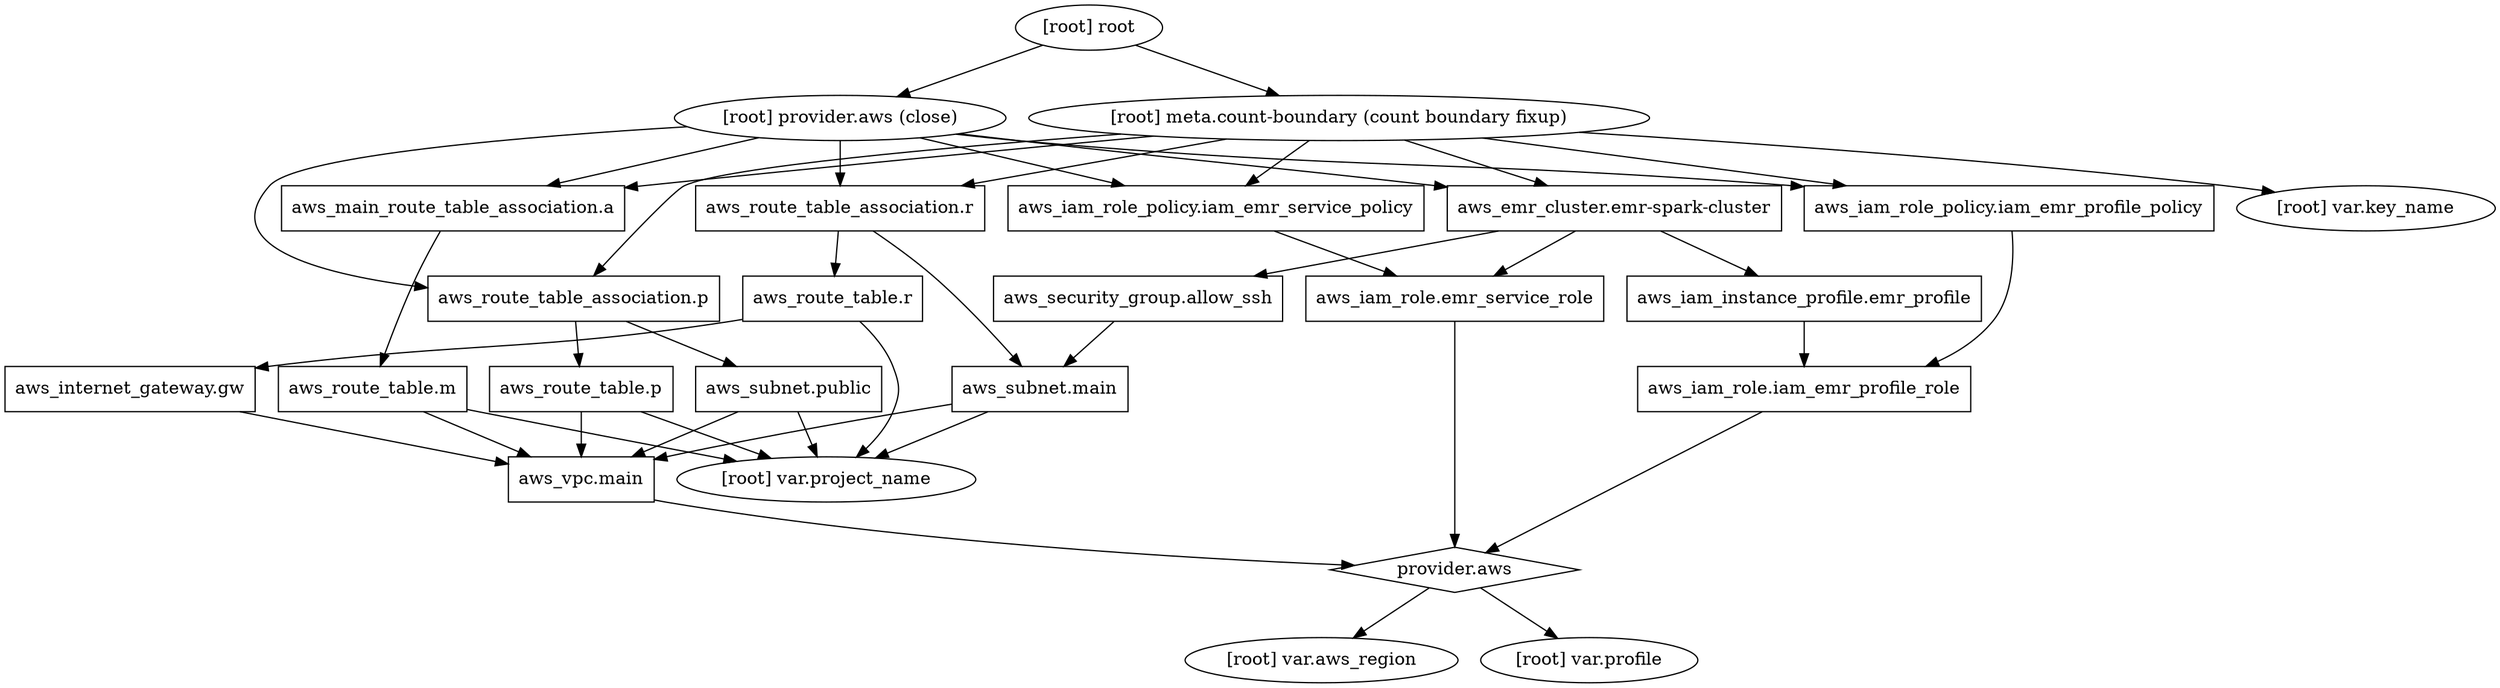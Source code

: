 digraph {
	compound = "true"
	newrank = "true"
	subgraph "root" {
		"[root] aws_emr_cluster.emr-spark-cluster" [label = "aws_emr_cluster.emr-spark-cluster", shape = "box"]
		"[root] aws_iam_instance_profile.emr_profile" [label = "aws_iam_instance_profile.emr_profile", shape = "box"]
		"[root] aws_iam_role.emr_service_role" [label = "aws_iam_role.emr_service_role", shape = "box"]
		"[root] aws_iam_role.iam_emr_profile_role" [label = "aws_iam_role.iam_emr_profile_role", shape = "box"]
		"[root] aws_iam_role_policy.iam_emr_profile_policy" [label = "aws_iam_role_policy.iam_emr_profile_policy", shape = "box"]
		"[root] aws_iam_role_policy.iam_emr_service_policy" [label = "aws_iam_role_policy.iam_emr_service_policy", shape = "box"]
		"[root] aws_internet_gateway.gw" [label = "aws_internet_gateway.gw", shape = "box"]
		"[root] aws_main_route_table_association.a" [label = "aws_main_route_table_association.a", shape = "box"]
		"[root] aws_route_table.m" [label = "aws_route_table.m", shape = "box"]
		"[root] aws_route_table.p" [label = "aws_route_table.p", shape = "box"]
		"[root] aws_route_table.r" [label = "aws_route_table.r", shape = "box"]
		"[root] aws_route_table_association.p" [label = "aws_route_table_association.p", shape = "box"]
		"[root] aws_route_table_association.r" [label = "aws_route_table_association.r", shape = "box"]
		"[root] aws_security_group.allow_ssh" [label = "aws_security_group.allow_ssh", shape = "box"]
		"[root] aws_subnet.main" [label = "aws_subnet.main", shape = "box"]
		"[root] aws_subnet.public" [label = "aws_subnet.public", shape = "box"]
		"[root] aws_vpc.main" [label = "aws_vpc.main", shape = "box"]
		"[root] provider.aws" [label = "provider.aws", shape = "diamond"]
		"[root] aws_emr_cluster.emr-spark-cluster" -> "[root] aws_iam_instance_profile.emr_profile"
		"[root] aws_emr_cluster.emr-spark-cluster" -> "[root] aws_iam_role.emr_service_role"
		"[root] aws_emr_cluster.emr-spark-cluster" -> "[root] aws_security_group.allow_ssh"
		"[root] aws_iam_instance_profile.emr_profile" -> "[root] aws_iam_role.iam_emr_profile_role"
		"[root] aws_iam_role.emr_service_role" -> "[root] provider.aws"
		"[root] aws_iam_role.iam_emr_profile_role" -> "[root] provider.aws"
		"[root] aws_iam_role_policy.iam_emr_profile_policy" -> "[root] aws_iam_role.iam_emr_profile_role"
		"[root] aws_iam_role_policy.iam_emr_service_policy" -> "[root] aws_iam_role.emr_service_role"
		"[root] aws_internet_gateway.gw" -> "[root] aws_vpc.main"
		"[root] aws_main_route_table_association.a" -> "[root] aws_route_table.m"
		"[root] aws_route_table.m" -> "[root] aws_vpc.main"
		"[root] aws_route_table.m" -> "[root] var.project_name"
		"[root] aws_route_table.p" -> "[root] aws_vpc.main"
		"[root] aws_route_table.p" -> "[root] var.project_name"
		"[root] aws_route_table.r" -> "[root] aws_internet_gateway.gw"
		"[root] aws_route_table.r" -> "[root] var.project_name"
		"[root] aws_route_table_association.p" -> "[root] aws_route_table.p"
		"[root] aws_route_table_association.p" -> "[root] aws_subnet.public"
		"[root] aws_route_table_association.r" -> "[root] aws_route_table.r"
		"[root] aws_route_table_association.r" -> "[root] aws_subnet.main"
		"[root] aws_security_group.allow_ssh" -> "[root] aws_subnet.main"
		"[root] aws_subnet.main" -> "[root] aws_vpc.main"
		"[root] aws_subnet.main" -> "[root] var.project_name"
		"[root] aws_subnet.public" -> "[root] aws_vpc.main"
		"[root] aws_subnet.public" -> "[root] var.project_name"
		"[root] aws_vpc.main" -> "[root] provider.aws"
		"[root] meta.count-boundary (count boundary fixup)" -> "[root] aws_emr_cluster.emr-spark-cluster"
		"[root] meta.count-boundary (count boundary fixup)" -> "[root] aws_iam_role_policy.iam_emr_profile_policy"
		"[root] meta.count-boundary (count boundary fixup)" -> "[root] aws_iam_role_policy.iam_emr_service_policy"
		"[root] meta.count-boundary (count boundary fixup)" -> "[root] aws_main_route_table_association.a"
		"[root] meta.count-boundary (count boundary fixup)" -> "[root] aws_route_table_association.p"
		"[root] meta.count-boundary (count boundary fixup)" -> "[root] aws_route_table_association.r"
		"[root] meta.count-boundary (count boundary fixup)" -> "[root] var.key_name"
		"[root] provider.aws (close)" -> "[root] aws_emr_cluster.emr-spark-cluster"
		"[root] provider.aws (close)" -> "[root] aws_iam_role_policy.iam_emr_profile_policy"
		"[root] provider.aws (close)" -> "[root] aws_iam_role_policy.iam_emr_service_policy"
		"[root] provider.aws (close)" -> "[root] aws_main_route_table_association.a"
		"[root] provider.aws (close)" -> "[root] aws_route_table_association.p"
		"[root] provider.aws (close)" -> "[root] aws_route_table_association.r"
		"[root] provider.aws" -> "[root] var.aws_region"
		"[root] provider.aws" -> "[root] var.profile"
		"[root] root" -> "[root] meta.count-boundary (count boundary fixup)"
		"[root] root" -> "[root] provider.aws (close)"
	}
}

